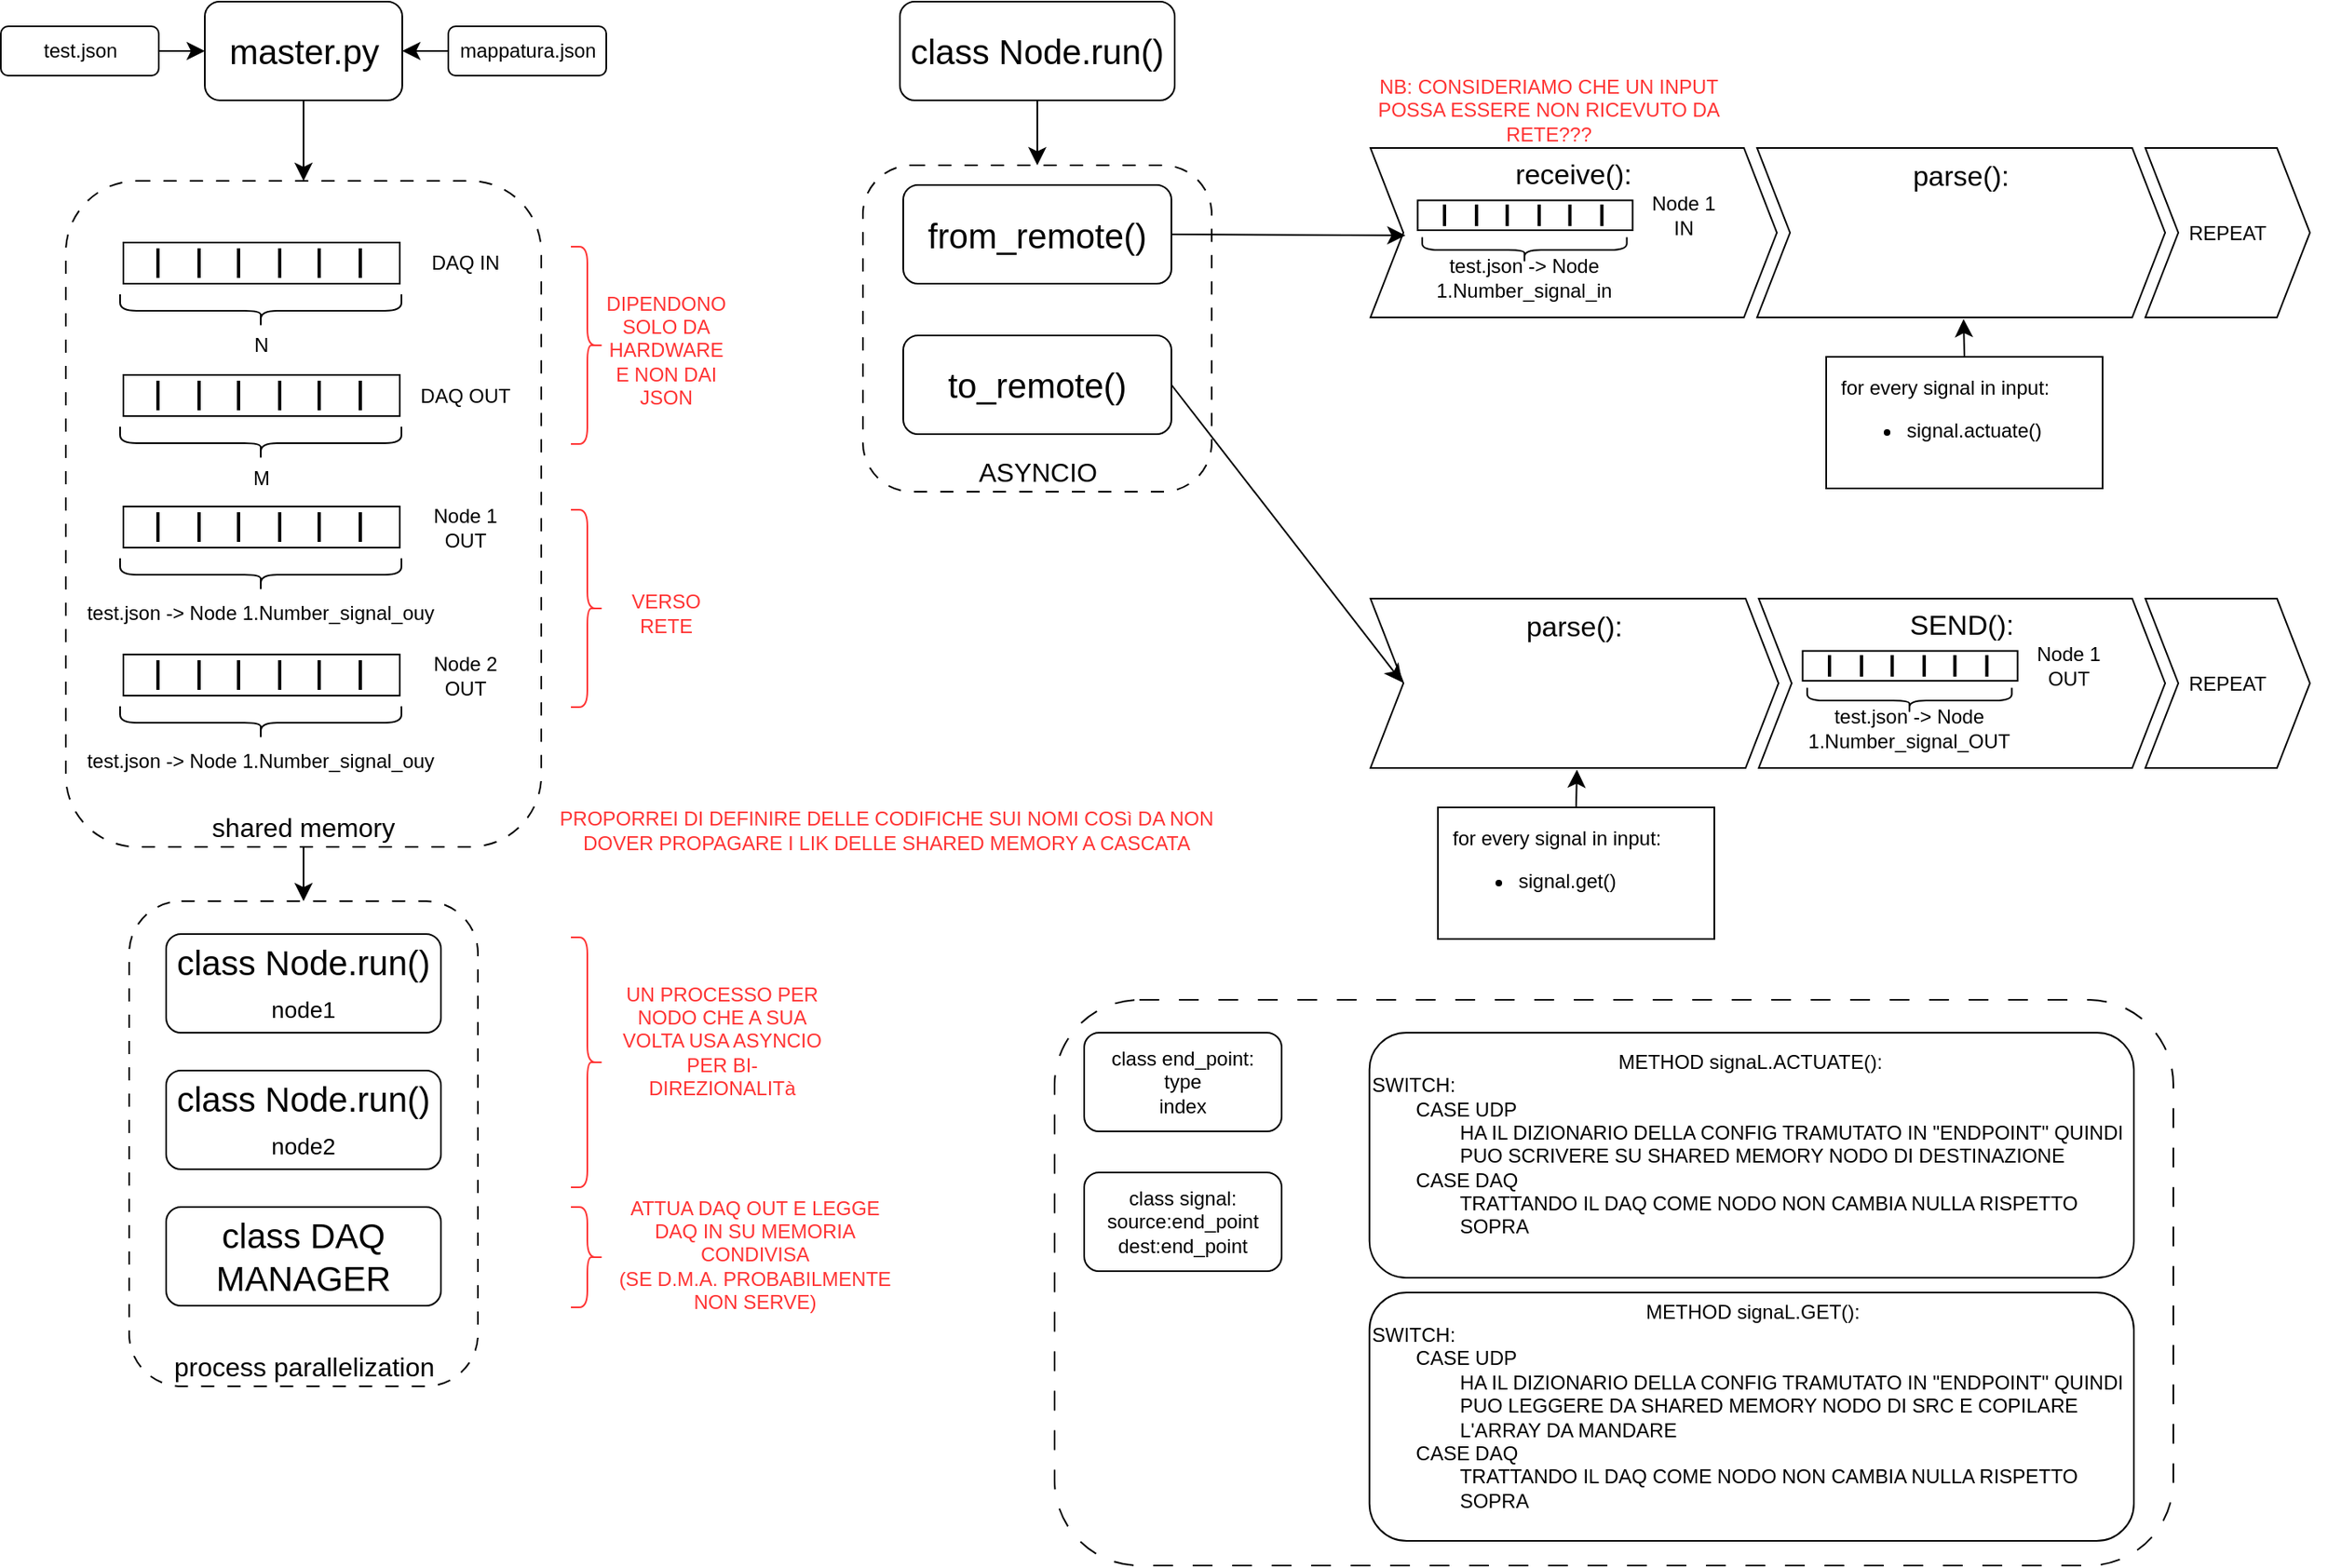 <mxfile version="26.1.3">
  <diagram name="Pagina-1" id="6YI75HsUUGusuXryI77t">
    <mxGraphModel dx="736" dy="818" grid="0" gridSize="10" guides="1" tooltips="1" connect="1" arrows="1" fold="1" page="0" pageScale="1" pageWidth="827" pageHeight="1169" math="0" shadow="0">
      <root>
        <mxCell id="0" />
        <mxCell id="1" parent="0" />
        <mxCell id="gDMrc5JoFi_0KkXbBFFb-128" value="" style="rounded=1;whiteSpace=wrap;html=1;dashed=1;dashPattern=12 12;" vertex="1" parent="1">
          <mxGeometry x="654" y="337" width="680" height="344" as="geometry" />
        </mxCell>
        <mxCell id="gDMrc5JoFi_0KkXbBFFb-55" style="edgeStyle=none;curved=1;rounded=0;orthogonalLoop=1;jettySize=auto;html=1;exitX=1;exitY=0.5;exitDx=0;exitDy=0;entryX=0;entryY=0.5;entryDx=0;entryDy=0;fontSize=12;startSize=8;endSize=8;" edge="1" parent="1" source="gDMrc5JoFi_0KkXbBFFb-1" target="gDMrc5JoFi_0KkXbBFFb-3">
          <mxGeometry relative="1" as="geometry" />
        </mxCell>
        <mxCell id="gDMrc5JoFi_0KkXbBFFb-1" value="test.json" style="rounded=1;whiteSpace=wrap;html=1;" vertex="1" parent="1">
          <mxGeometry x="13.5" y="-255" width="96" height="30" as="geometry" />
        </mxCell>
        <mxCell id="gDMrc5JoFi_0KkXbBFFb-56" style="edgeStyle=none;curved=1;rounded=0;orthogonalLoop=1;jettySize=auto;html=1;exitX=0;exitY=0.5;exitDx=0;exitDy=0;entryX=1;entryY=0.5;entryDx=0;entryDy=0;fontSize=12;startSize=8;endSize=8;" edge="1" parent="1" source="gDMrc5JoFi_0KkXbBFFb-2" target="gDMrc5JoFi_0KkXbBFFb-3">
          <mxGeometry relative="1" as="geometry" />
        </mxCell>
        <mxCell id="gDMrc5JoFi_0KkXbBFFb-2" value="mappatura.json" style="rounded=1;whiteSpace=wrap;html=1;" vertex="1" parent="1">
          <mxGeometry x="285.5" y="-255" width="96" height="30" as="geometry" />
        </mxCell>
        <mxCell id="gDMrc5JoFi_0KkXbBFFb-57" style="edgeStyle=none;curved=1;rounded=0;orthogonalLoop=1;jettySize=auto;html=1;exitX=0.5;exitY=1;exitDx=0;exitDy=0;entryX=0.5;entryY=0;entryDx=0;entryDy=0;fontSize=12;startSize=8;endSize=8;" edge="1" parent="1" source="gDMrc5JoFi_0KkXbBFFb-3" target="gDMrc5JoFi_0KkXbBFFb-10">
          <mxGeometry relative="1" as="geometry" />
        </mxCell>
        <mxCell id="gDMrc5JoFi_0KkXbBFFb-3" value="master.py" style="rounded=1;whiteSpace=wrap;html=1;fontSize=21;" vertex="1" parent="1">
          <mxGeometry x="137.5" y="-270" width="120" height="60" as="geometry" />
        </mxCell>
        <mxCell id="gDMrc5JoFi_0KkXbBFFb-6" value="process parallelization" style="rounded=1;whiteSpace=wrap;html=1;dashed=1;dashPattern=8 8;fontSize=16;verticalAlign=bottom;" vertex="1" parent="1">
          <mxGeometry x="91.5" y="277" width="212" height="295" as="geometry" />
        </mxCell>
        <mxCell id="gDMrc5JoFi_0KkXbBFFb-7" value="class Node.run()&lt;br&gt;&lt;font style=&quot;font-size: 14px;&quot;&gt;node1&lt;/font&gt;" style="rounded=1;whiteSpace=wrap;html=1;fontSize=21;" vertex="1" parent="1">
          <mxGeometry x="114" y="297" width="167" height="60" as="geometry" />
        </mxCell>
        <mxCell id="gDMrc5JoFi_0KkXbBFFb-8" value="class Node.run()&lt;br&gt;&lt;font style=&quot;font-size: 14px;&quot;&gt;node2&lt;/font&gt;" style="rounded=1;whiteSpace=wrap;html=1;fontSize=21;" vertex="1" parent="1">
          <mxGeometry x="114" y="380" width="167" height="60" as="geometry" />
        </mxCell>
        <mxCell id="gDMrc5JoFi_0KkXbBFFb-58" style="edgeStyle=none;curved=1;rounded=0;orthogonalLoop=1;jettySize=auto;html=1;exitX=0.5;exitY=1;exitDx=0;exitDy=0;entryX=0.5;entryY=0;entryDx=0;entryDy=0;fontSize=12;startSize=8;endSize=8;" edge="1" parent="1" source="gDMrc5JoFi_0KkXbBFFb-10" target="gDMrc5JoFi_0KkXbBFFb-6">
          <mxGeometry relative="1" as="geometry" />
        </mxCell>
        <mxCell id="gDMrc5JoFi_0KkXbBFFb-10" value="shared memory" style="rounded=1;whiteSpace=wrap;html=1;dashed=1;dashPattern=8 8;fontSize=16;verticalAlign=bottom;" vertex="1" parent="1">
          <mxGeometry x="53" y="-161" width="289" height="405" as="geometry" />
        </mxCell>
        <mxCell id="gDMrc5JoFi_0KkXbBFFb-11" value="" style="rounded=0;whiteSpace=wrap;html=1;" vertex="1" parent="1">
          <mxGeometry x="88" y="-123.5" width="168" height="25" as="geometry" />
        </mxCell>
        <mxCell id="gDMrc5JoFi_0KkXbBFFb-12" value="" style="line;strokeWidth=2;direction=south;html=1;" vertex="1" parent="1">
          <mxGeometry x="104" y="-120" width="10" height="18" as="geometry" />
        </mxCell>
        <mxCell id="gDMrc5JoFi_0KkXbBFFb-13" value="" style="line;strokeWidth=2;direction=south;html=1;" vertex="1" parent="1">
          <mxGeometry x="129" y="-120" width="10" height="18" as="geometry" />
        </mxCell>
        <mxCell id="gDMrc5JoFi_0KkXbBFFb-14" value="" style="line;strokeWidth=2;direction=south;html=1;" vertex="1" parent="1">
          <mxGeometry x="153" y="-120" width="10" height="18" as="geometry" />
        </mxCell>
        <mxCell id="gDMrc5JoFi_0KkXbBFFb-15" value="" style="line;strokeWidth=2;direction=south;html=1;" vertex="1" parent="1">
          <mxGeometry x="178" y="-120" width="10" height="18" as="geometry" />
        </mxCell>
        <mxCell id="gDMrc5JoFi_0KkXbBFFb-16" value="" style="line;strokeWidth=2;direction=south;html=1;" vertex="1" parent="1">
          <mxGeometry x="202" y="-120" width="10" height="18" as="geometry" />
        </mxCell>
        <mxCell id="gDMrc5JoFi_0KkXbBFFb-17" value="" style="line;strokeWidth=2;direction=south;html=1;" vertex="1" parent="1">
          <mxGeometry x="227" y="-120" width="10" height="18" as="geometry" />
        </mxCell>
        <mxCell id="gDMrc5JoFi_0KkXbBFFb-18" value="" style="shape=curlyBracket;whiteSpace=wrap;html=1;rounded=1;flipH=1;labelPosition=right;verticalLabelPosition=middle;align=left;verticalAlign=middle;rotation=90;" vertex="1" parent="1">
          <mxGeometry x="161.5" y="-167.5" width="20" height="171" as="geometry" />
        </mxCell>
        <mxCell id="gDMrc5JoFi_0KkXbBFFb-19" value="DAQ IN" style="text;html=1;align=center;verticalAlign=middle;whiteSpace=wrap;rounded=0;" vertex="1" parent="1">
          <mxGeometry x="266" y="-126" width="60" height="30" as="geometry" />
        </mxCell>
        <mxCell id="gDMrc5JoFi_0KkXbBFFb-20" value="N" style="text;html=1;align=center;verticalAlign=middle;whiteSpace=wrap;rounded=0;" vertex="1" parent="1">
          <mxGeometry x="141.5" y="-76" width="60" height="30" as="geometry" />
        </mxCell>
        <mxCell id="gDMrc5JoFi_0KkXbBFFb-21" value="" style="rounded=0;whiteSpace=wrap;html=1;" vertex="1" parent="1">
          <mxGeometry x="88" y="-43" width="168" height="25" as="geometry" />
        </mxCell>
        <mxCell id="gDMrc5JoFi_0KkXbBFFb-22" value="" style="line;strokeWidth=2;direction=south;html=1;" vertex="1" parent="1">
          <mxGeometry x="104" y="-39.5" width="10" height="18" as="geometry" />
        </mxCell>
        <mxCell id="gDMrc5JoFi_0KkXbBFFb-23" value="" style="line;strokeWidth=2;direction=south;html=1;" vertex="1" parent="1">
          <mxGeometry x="129" y="-39.5" width="10" height="18" as="geometry" />
        </mxCell>
        <mxCell id="gDMrc5JoFi_0KkXbBFFb-24" value="" style="line;strokeWidth=2;direction=south;html=1;" vertex="1" parent="1">
          <mxGeometry x="153" y="-39.5" width="10" height="18" as="geometry" />
        </mxCell>
        <mxCell id="gDMrc5JoFi_0KkXbBFFb-25" value="" style="line;strokeWidth=2;direction=south;html=1;" vertex="1" parent="1">
          <mxGeometry x="178" y="-39.5" width="10" height="18" as="geometry" />
        </mxCell>
        <mxCell id="gDMrc5JoFi_0KkXbBFFb-26" value="" style="line;strokeWidth=2;direction=south;html=1;" vertex="1" parent="1">
          <mxGeometry x="202" y="-39.5" width="10" height="18" as="geometry" />
        </mxCell>
        <mxCell id="gDMrc5JoFi_0KkXbBFFb-27" value="" style="line;strokeWidth=2;direction=south;html=1;" vertex="1" parent="1">
          <mxGeometry x="227" y="-39.5" width="10" height="18" as="geometry" />
        </mxCell>
        <mxCell id="gDMrc5JoFi_0KkXbBFFb-28" value="" style="shape=curlyBracket;whiteSpace=wrap;html=1;rounded=1;flipH=1;labelPosition=right;verticalLabelPosition=middle;align=left;verticalAlign=middle;rotation=90;" vertex="1" parent="1">
          <mxGeometry x="161.5" y="-87" width="20" height="171" as="geometry" />
        </mxCell>
        <mxCell id="gDMrc5JoFi_0KkXbBFFb-29" value="DAQ OUT" style="text;html=1;align=center;verticalAlign=middle;whiteSpace=wrap;rounded=0;" vertex="1" parent="1">
          <mxGeometry x="266" y="-45.5" width="60" height="30" as="geometry" />
        </mxCell>
        <mxCell id="gDMrc5JoFi_0KkXbBFFb-30" value="M" style="text;html=1;align=center;verticalAlign=middle;whiteSpace=wrap;rounded=0;" vertex="1" parent="1">
          <mxGeometry x="141.5" y="4.5" width="60" height="30" as="geometry" />
        </mxCell>
        <mxCell id="gDMrc5JoFi_0KkXbBFFb-31" value="" style="rounded=0;whiteSpace=wrap;html=1;" vertex="1" parent="1">
          <mxGeometry x="88" y="37" width="168" height="25" as="geometry" />
        </mxCell>
        <mxCell id="gDMrc5JoFi_0KkXbBFFb-32" value="" style="line;strokeWidth=2;direction=south;html=1;" vertex="1" parent="1">
          <mxGeometry x="104" y="40.5" width="10" height="18" as="geometry" />
        </mxCell>
        <mxCell id="gDMrc5JoFi_0KkXbBFFb-33" value="" style="line;strokeWidth=2;direction=south;html=1;" vertex="1" parent="1">
          <mxGeometry x="129" y="40.5" width="10" height="18" as="geometry" />
        </mxCell>
        <mxCell id="gDMrc5JoFi_0KkXbBFFb-34" value="" style="line;strokeWidth=2;direction=south;html=1;" vertex="1" parent="1">
          <mxGeometry x="153" y="40.5" width="10" height="18" as="geometry" />
        </mxCell>
        <mxCell id="gDMrc5JoFi_0KkXbBFFb-35" value="" style="line;strokeWidth=2;direction=south;html=1;" vertex="1" parent="1">
          <mxGeometry x="178" y="40.5" width="10" height="18" as="geometry" />
        </mxCell>
        <mxCell id="gDMrc5JoFi_0KkXbBFFb-36" value="" style="line;strokeWidth=2;direction=south;html=1;" vertex="1" parent="1">
          <mxGeometry x="202" y="40.5" width="10" height="18" as="geometry" />
        </mxCell>
        <mxCell id="gDMrc5JoFi_0KkXbBFFb-37" value="" style="line;strokeWidth=2;direction=south;html=1;" vertex="1" parent="1">
          <mxGeometry x="227" y="40.5" width="10" height="18" as="geometry" />
        </mxCell>
        <mxCell id="gDMrc5JoFi_0KkXbBFFb-38" value="" style="shape=curlyBracket;whiteSpace=wrap;html=1;rounded=1;flipH=1;labelPosition=right;verticalLabelPosition=middle;align=left;verticalAlign=middle;rotation=90;" vertex="1" parent="1">
          <mxGeometry x="161.5" y="-7" width="20" height="171" as="geometry" />
        </mxCell>
        <mxCell id="gDMrc5JoFi_0KkXbBFFb-39" value="Node 1 OUT" style="text;html=1;align=center;verticalAlign=middle;whiteSpace=wrap;rounded=0;" vertex="1" parent="1">
          <mxGeometry x="266" y="34.5" width="60" height="30" as="geometry" />
        </mxCell>
        <mxCell id="gDMrc5JoFi_0KkXbBFFb-40" value="test.json -&amp;gt; Node 1.Number_signal_ouy" style="text;html=1;align=center;verticalAlign=middle;whiteSpace=wrap;rounded=0;" vertex="1" parent="1">
          <mxGeometry x="56.25" y="87" width="230.5" height="30" as="geometry" />
        </mxCell>
        <mxCell id="gDMrc5JoFi_0KkXbBFFb-41" value="" style="rounded=0;whiteSpace=wrap;html=1;" vertex="1" parent="1">
          <mxGeometry x="88" y="127" width="168" height="25" as="geometry" />
        </mxCell>
        <mxCell id="gDMrc5JoFi_0KkXbBFFb-42" value="" style="line;strokeWidth=2;direction=south;html=1;" vertex="1" parent="1">
          <mxGeometry x="104" y="130.5" width="10" height="18" as="geometry" />
        </mxCell>
        <mxCell id="gDMrc5JoFi_0KkXbBFFb-43" value="" style="line;strokeWidth=2;direction=south;html=1;" vertex="1" parent="1">
          <mxGeometry x="129" y="130.5" width="10" height="18" as="geometry" />
        </mxCell>
        <mxCell id="gDMrc5JoFi_0KkXbBFFb-44" value="" style="line;strokeWidth=2;direction=south;html=1;" vertex="1" parent="1">
          <mxGeometry x="153" y="130.5" width="10" height="18" as="geometry" />
        </mxCell>
        <mxCell id="gDMrc5JoFi_0KkXbBFFb-45" value="" style="line;strokeWidth=2;direction=south;html=1;" vertex="1" parent="1">
          <mxGeometry x="178" y="130.5" width="10" height="18" as="geometry" />
        </mxCell>
        <mxCell id="gDMrc5JoFi_0KkXbBFFb-46" value="" style="line;strokeWidth=2;direction=south;html=1;" vertex="1" parent="1">
          <mxGeometry x="202" y="130.5" width="10" height="18" as="geometry" />
        </mxCell>
        <mxCell id="gDMrc5JoFi_0KkXbBFFb-47" value="" style="line;strokeWidth=2;direction=south;html=1;" vertex="1" parent="1">
          <mxGeometry x="227" y="130.5" width="10" height="18" as="geometry" />
        </mxCell>
        <mxCell id="gDMrc5JoFi_0KkXbBFFb-48" value="" style="shape=curlyBracket;whiteSpace=wrap;html=1;rounded=1;flipH=1;labelPosition=right;verticalLabelPosition=middle;align=left;verticalAlign=middle;rotation=90;" vertex="1" parent="1">
          <mxGeometry x="161.5" y="83" width="20" height="171" as="geometry" />
        </mxCell>
        <mxCell id="gDMrc5JoFi_0KkXbBFFb-49" value="Node 2 OUT" style="text;html=1;align=center;verticalAlign=middle;whiteSpace=wrap;rounded=0;" vertex="1" parent="1">
          <mxGeometry x="266" y="124.5" width="60" height="30" as="geometry" />
        </mxCell>
        <mxCell id="gDMrc5JoFi_0KkXbBFFb-50" value="test.json -&amp;gt; Node 1.Number_signal_ouy" style="text;html=1;align=center;verticalAlign=middle;whiteSpace=wrap;rounded=0;" vertex="1" parent="1">
          <mxGeometry x="56.25" y="177" width="230.5" height="30" as="geometry" />
        </mxCell>
        <mxCell id="gDMrc5JoFi_0KkXbBFFb-51" value="" style="shape=curlyBracket;whiteSpace=wrap;html=1;rounded=1;flipH=1;labelPosition=right;verticalLabelPosition=middle;align=left;verticalAlign=middle;fontColor=#FF3333;labelBorderColor=#FF3333;strokeColor=#FF3333;" vertex="1" parent="1">
          <mxGeometry x="360" y="-121" width="20" height="120" as="geometry" />
        </mxCell>
        <mxCell id="gDMrc5JoFi_0KkXbBFFb-52" value="DIPENDONO SOLO DA HARDWARE E NON DAI JSON" style="text;html=1;align=center;verticalAlign=middle;whiteSpace=wrap;rounded=0;fontColor=#FF3333;" vertex="1" parent="1">
          <mxGeometry x="388" y="-73" width="60" height="30" as="geometry" />
        </mxCell>
        <mxCell id="gDMrc5JoFi_0KkXbBFFb-53" value="" style="shape=curlyBracket;whiteSpace=wrap;html=1;rounded=1;flipH=1;labelPosition=right;verticalLabelPosition=middle;align=left;verticalAlign=middle;fontColor=#FF3333;labelBorderColor=#FF3333;strokeColor=#FF3333;" vertex="1" parent="1">
          <mxGeometry x="360" y="39" width="20" height="120" as="geometry" />
        </mxCell>
        <mxCell id="gDMrc5JoFi_0KkXbBFFb-54" value="VERSO RETE" style="text;html=1;align=center;verticalAlign=middle;whiteSpace=wrap;rounded=0;fontColor=#FF3333;" vertex="1" parent="1">
          <mxGeometry x="388" y="87" width="60" height="30" as="geometry" />
        </mxCell>
        <mxCell id="gDMrc5JoFi_0KkXbBFFb-59" value="class DAQ MANAGER" style="rounded=1;whiteSpace=wrap;html=1;fontSize=21;" vertex="1" parent="1">
          <mxGeometry x="114" y="463" width="167" height="60" as="geometry" />
        </mxCell>
        <mxCell id="gDMrc5JoFi_0KkXbBFFb-60" value="" style="shape=curlyBracket;whiteSpace=wrap;html=1;rounded=1;flipH=1;labelPosition=right;verticalLabelPosition=middle;align=left;verticalAlign=middle;fontColor=#FF3333;labelBorderColor=#FF3333;strokeColor=#FF3333;" vertex="1" parent="1">
          <mxGeometry x="360" y="299" width="20" height="152" as="geometry" />
        </mxCell>
        <mxCell id="gDMrc5JoFi_0KkXbBFFb-61" value="UN PROCESSO PER NODO CHE A SUA VOLTA USA ASYNCIO PER BI-DIREZIONALITà" style="text;html=1;align=center;verticalAlign=middle;whiteSpace=wrap;rounded=0;fontColor=#FF3333;" vertex="1" parent="1">
          <mxGeometry x="388" y="347" width="128" height="30" as="geometry" />
        </mxCell>
        <mxCell id="gDMrc5JoFi_0KkXbBFFb-62" value="" style="shape=curlyBracket;whiteSpace=wrap;html=1;rounded=1;flipH=1;labelPosition=right;verticalLabelPosition=middle;align=left;verticalAlign=middle;fontColor=#FF3333;labelBorderColor=#FF3333;strokeColor=#FF3333;" vertex="1" parent="1">
          <mxGeometry x="360" y="463" width="20" height="61" as="geometry" />
        </mxCell>
        <mxCell id="gDMrc5JoFi_0KkXbBFFb-63" value="ATTUA DAQ OUT E LEGGE DAQ IN SU MEMORIA CONDIVISA&lt;br&gt;(SE D.M.A. PROBABILMENTE NON SERVE)" style="text;html=1;align=center;verticalAlign=middle;whiteSpace=wrap;rounded=0;fontColor=#FF3333;" vertex="1" parent="1">
          <mxGeometry x="388" y="477" width="168" height="30" as="geometry" />
        </mxCell>
        <mxCell id="gDMrc5JoFi_0KkXbBFFb-66" style="edgeStyle=none;curved=1;rounded=0;orthogonalLoop=1;jettySize=auto;html=1;exitX=0.5;exitY=1;exitDx=0;exitDy=0;fontSize=12;startSize=8;endSize=8;" edge="1" parent="1" source="gDMrc5JoFi_0KkXbBFFb-64" target="gDMrc5JoFi_0KkXbBFFb-65">
          <mxGeometry relative="1" as="geometry" />
        </mxCell>
        <mxCell id="gDMrc5JoFi_0KkXbBFFb-64" value="class Node.run()" style="rounded=1;whiteSpace=wrap;html=1;fontSize=21;" vertex="1" parent="1">
          <mxGeometry x="560" y="-270" width="167" height="60" as="geometry" />
        </mxCell>
        <mxCell id="gDMrc5JoFi_0KkXbBFFb-65" value="ASYNCIO" style="rounded=1;whiteSpace=wrap;html=1;dashed=1;dashPattern=8 8;fontSize=16;verticalAlign=bottom;" vertex="1" parent="1">
          <mxGeometry x="537.5" y="-170.5" width="212" height="198.5" as="geometry" />
        </mxCell>
        <mxCell id="gDMrc5JoFi_0KkXbBFFb-67" value="from_remote()" style="rounded=1;whiteSpace=wrap;html=1;fontSize=21;" vertex="1" parent="1">
          <mxGeometry x="562" y="-158.5" width="163" height="60" as="geometry" />
        </mxCell>
        <mxCell id="gDMrc5JoFi_0KkXbBFFb-68" value="to_remote()" style="rounded=1;whiteSpace=wrap;html=1;fontSize=21;" vertex="1" parent="1">
          <mxGeometry x="562" y="-67" width="163" height="60" as="geometry" />
        </mxCell>
        <mxCell id="gDMrc5JoFi_0KkXbBFFb-70" value="" style="swimlane;childLayout=stackLayout;horizontal=1;fillColor=none;horizontalStack=1;resizeParent=1;resizeParentMax=0;resizeLast=0;collapsible=0;strokeColor=none;stackBorder=10;stackSpacing=-12;resizable=1;align=center;points=[];whiteSpace=wrap;html=1;startSize=0;verticalAlign=top;" vertex="1" parent="1">
          <mxGeometry x="836" y="-191" width="591" height="123" as="geometry" />
        </mxCell>
        <mxCell id="gDMrc5JoFi_0KkXbBFFb-71" value="&lt;font style=&quot;font-size: 17px;&quot;&gt;receive():&lt;/font&gt;&lt;div&gt;&lt;font style=&quot;font-size: 17px;&quot;&gt;&lt;br&gt;&lt;/font&gt;&lt;/div&gt;&lt;div&gt;&lt;font style=&quot;font-size: 17px;&quot;&gt;&lt;br&gt;&lt;/font&gt;&lt;/div&gt;&lt;div&gt;&lt;br&gt;&lt;/div&gt;" style="shape=step;perimeter=stepPerimeter;fixedSize=1;points=[];whiteSpace=wrap;html=1;verticalAlign=top;" vertex="1" parent="gDMrc5JoFi_0KkXbBFFb-70">
          <mxGeometry x="10" y="10" width="247" height="103" as="geometry" />
        </mxCell>
        <mxCell id="gDMrc5JoFi_0KkXbBFFb-72" value="&lt;font style=&quot;font-size: 17px;&quot;&gt;parse():&lt;/font&gt;&lt;div&gt;&lt;font style=&quot;font-size: 17px;&quot;&gt;&lt;br&gt;&lt;/font&gt;&lt;/div&gt;&lt;div&gt;&lt;font style=&quot;font-size: 17px;&quot;&gt;&lt;br&gt;&lt;/font&gt;&lt;/div&gt;&lt;div&gt;&lt;br&gt;&lt;/div&gt;&lt;div&gt;&lt;br&gt;&lt;/div&gt;" style="shape=step;perimeter=stepPerimeter;fixedSize=1;points=[];whiteSpace=wrap;html=1;" vertex="1" parent="gDMrc5JoFi_0KkXbBFFb-70">
          <mxGeometry x="245" y="10" width="248" height="103" as="geometry" />
        </mxCell>
        <mxCell id="gDMrc5JoFi_0KkXbBFFb-73" value="REPEAT" style="shape=step;perimeter=stepPerimeter;fixedSize=1;points=[];whiteSpace=wrap;html=1;" vertex="1" parent="gDMrc5JoFi_0KkXbBFFb-70">
          <mxGeometry x="481" y="10" width="100" height="103" as="geometry" />
        </mxCell>
        <mxCell id="gDMrc5JoFi_0KkXbBFFb-87" value="" style="group" vertex="1" connectable="0" parent="1">
          <mxGeometry x="850" y="-151" width="209.75" height="60" as="geometry" />
        </mxCell>
        <mxCell id="gDMrc5JoFi_0KkXbBFFb-77" value="" style="rounded=0;whiteSpace=wrap;html=1;" vertex="1" parent="gDMrc5JoFi_0KkXbBFFb-87">
          <mxGeometry x="24.688" y="1.818" width="130.632" height="18.182" as="geometry" />
        </mxCell>
        <mxCell id="gDMrc5JoFi_0KkXbBFFb-78" value="" style="line;strokeWidth=2;direction=south;html=1;" vertex="1" parent="gDMrc5JoFi_0KkXbBFFb-87">
          <mxGeometry x="37.129" y="4.364" width="7.776" height="13.091" as="geometry" />
        </mxCell>
        <mxCell id="gDMrc5JoFi_0KkXbBFFb-79" value="" style="line;strokeWidth=2;direction=south;html=1;" vertex="1" parent="gDMrc5JoFi_0KkXbBFFb-87">
          <mxGeometry x="56.568" y="4.364" width="7.776" height="13.091" as="geometry" />
        </mxCell>
        <mxCell id="gDMrc5JoFi_0KkXbBFFb-80" value="" style="line;strokeWidth=2;direction=south;html=1;" vertex="1" parent="gDMrc5JoFi_0KkXbBFFb-87">
          <mxGeometry x="75.23" y="4.364" width="7.776" height="13.091" as="geometry" />
        </mxCell>
        <mxCell id="gDMrc5JoFi_0KkXbBFFb-81" value="" style="line;strokeWidth=2;direction=south;html=1;" vertex="1" parent="gDMrc5JoFi_0KkXbBFFb-87">
          <mxGeometry x="94.669" y="4.364" width="7.776" height="13.091" as="geometry" />
        </mxCell>
        <mxCell id="gDMrc5JoFi_0KkXbBFFb-82" value="" style="line;strokeWidth=2;direction=south;html=1;" vertex="1" parent="gDMrc5JoFi_0KkXbBFFb-87">
          <mxGeometry x="113.331" y="4.364" width="7.776" height="13.091" as="geometry" />
        </mxCell>
        <mxCell id="gDMrc5JoFi_0KkXbBFFb-83" value="" style="line;strokeWidth=2;direction=south;html=1;" vertex="1" parent="gDMrc5JoFi_0KkXbBFFb-87">
          <mxGeometry x="132.77" y="4.364" width="7.776" height="13.091" as="geometry" />
        </mxCell>
        <mxCell id="gDMrc5JoFi_0KkXbBFFb-84" value="" style="shape=curlyBracket;whiteSpace=wrap;html=1;rounded=1;flipH=1;labelPosition=right;verticalLabelPosition=middle;align=left;verticalAlign=middle;rotation=90;" vertex="1" parent="gDMrc5JoFi_0KkXbBFFb-87">
          <mxGeometry x="81.839" y="-30.182" width="15.551" height="124.364" as="geometry" />
        </mxCell>
        <mxCell id="gDMrc5JoFi_0KkXbBFFb-85" value="Node 1 IN" style="text;html=1;align=center;verticalAlign=middle;whiteSpace=wrap;rounded=0;" vertex="1" parent="gDMrc5JoFi_0KkXbBFFb-87">
          <mxGeometry x="163.096" width="46.654" height="21.818" as="geometry" />
        </mxCell>
        <mxCell id="gDMrc5JoFi_0KkXbBFFb-86" value="test.json -&amp;gt; Node 1.Number_signal_in" style="text;html=1;align=center;verticalAlign=middle;whiteSpace=wrap;rounded=0;" vertex="1" parent="gDMrc5JoFi_0KkXbBFFb-87">
          <mxGeometry y="38.182" width="179.23" height="21.818" as="geometry" />
        </mxCell>
        <mxCell id="gDMrc5JoFi_0KkXbBFFb-96" value="" style="points=[[0.25,0,0],[0.5,0,0],[0.75,0,0],[1,0.25,0],[1,0.5,0],[1,0.75,0],[0.75,1,0],[0.5,1,0],[0.25,1,0],[0,0.75,0],[0,0.5,0],[0,0.25,0]];shape=mxgraph.bpmn.task2;whiteSpace=wrap;rectStyle=rounded;size=10;html=1;container=1;expand=0;collapsible=0;taskMarker=abstract;isLoopStandard=1;align=left;" vertex="1" parent="1">
          <mxGeometry x="1123" y="-54" width="168" height="80" as="geometry" />
        </mxCell>
        <mxCell id="gDMrc5JoFi_0KkXbBFFb-97" value="&lt;span style=&quot;color: rgb(0, 0, 0); font-family: Helvetica; font-size: 12px; font-style: normal; font-variant-ligatures: normal; font-variant-caps: normal; font-weight: 400; letter-spacing: normal; orphans: 2; text-align: left; text-indent: 0px; text-transform: none; widows: 2; word-spacing: 0px; -webkit-text-stroke-width: 0px; white-space: normal; background-color: rgb(255, 255, 255); text-decoration-thickness: initial; text-decoration-style: initial; text-decoration-color: initial; display: inline !important; float: none;&quot;&gt;for every signal in input:&lt;/span&gt;&lt;div style=&quot;forced-color-adjust: none; color: rgb(0, 0, 0); font-family: Helvetica; font-size: 12px; font-style: normal; font-variant-ligatures: normal; font-variant-caps: normal; font-weight: 400; letter-spacing: normal; orphans: 2; text-align: left; text-indent: 0px; text-transform: none; widows: 2; word-spacing: 0px; -webkit-text-stroke-width: 0px; white-space: normal; background-color: rgb(255, 255, 255); text-decoration-thickness: initial; text-decoration-style: initial; text-decoration-color: initial;&quot;&gt;&lt;ul style=&quot;forced-color-adjust: none;&quot;&gt;&lt;li style=&quot;forced-color-adjust: none;&quot;&gt;signal.actuate()&lt;/li&gt;&lt;/ul&gt;&lt;/div&gt;" style="text;whiteSpace=wrap;html=1;" vertex="1" parent="gDMrc5JoFi_0KkXbBFFb-96">
          <mxGeometry x="6.501" y="4.996" width="155" height="75" as="geometry" />
        </mxCell>
        <mxCell id="gDMrc5JoFi_0KkXbBFFb-99" value="PROPORREI DI DEFINIRE DELLE CODIFICHE SUI NOMI COSì DA NON DOVER PROPAGARE I LIK DELLE SHARED MEMORY A CASCATA" style="text;html=1;align=center;verticalAlign=middle;whiteSpace=wrap;rounded=0;fontColor=#FF3333;" vertex="1" parent="1">
          <mxGeometry x="342" y="219" width="419.5" height="30" as="geometry" />
        </mxCell>
        <mxCell id="gDMrc5JoFi_0KkXbBFFb-101" style="edgeStyle=none;curved=1;rounded=0;orthogonalLoop=1;jettySize=auto;html=1;exitX=0.5;exitY=0;exitDx=0;exitDy=0;exitPerimeter=0;entryX=0.506;entryY=1.01;entryDx=0;entryDy=0;entryPerimeter=0;fontSize=12;startSize=8;endSize=8;" edge="1" parent="1" source="gDMrc5JoFi_0KkXbBFFb-96" target="gDMrc5JoFi_0KkXbBFFb-72">
          <mxGeometry relative="1" as="geometry" />
        </mxCell>
        <mxCell id="gDMrc5JoFi_0KkXbBFFb-102" style="edgeStyle=none;curved=1;rounded=0;orthogonalLoop=1;jettySize=auto;html=1;exitX=1;exitY=0.5;exitDx=0;exitDy=0;entryX=0.086;entryY=0.516;entryDx=0;entryDy=0;entryPerimeter=0;fontSize=12;startSize=8;endSize=8;" edge="1" parent="1" source="gDMrc5JoFi_0KkXbBFFb-67" target="gDMrc5JoFi_0KkXbBFFb-71">
          <mxGeometry relative="1" as="geometry" />
        </mxCell>
        <mxCell id="gDMrc5JoFi_0KkXbBFFb-103" value="" style="swimlane;childLayout=stackLayout;horizontal=1;fillColor=none;horizontalStack=1;resizeParent=1;resizeParentMax=0;resizeLast=0;collapsible=0;strokeColor=none;stackBorder=10;stackSpacing=-12;resizable=1;align=center;points=[];whiteSpace=wrap;html=1;startSize=0;verticalAlign=top;" vertex="1" parent="1">
          <mxGeometry x="836" y="83" width="591" height="123" as="geometry" />
        </mxCell>
        <mxCell id="gDMrc5JoFi_0KkXbBFFb-105" value="&lt;font style=&quot;font-size: 17px;&quot;&gt;parse():&lt;/font&gt;&lt;div&gt;&lt;font style=&quot;font-size: 17px;&quot;&gt;&lt;br&gt;&lt;/font&gt;&lt;/div&gt;&lt;div&gt;&lt;font style=&quot;font-size: 17px;&quot;&gt;&lt;br&gt;&lt;/font&gt;&lt;/div&gt;&lt;div&gt;&lt;br&gt;&lt;/div&gt;&lt;div&gt;&lt;br&gt;&lt;/div&gt;" style="shape=step;perimeter=stepPerimeter;fixedSize=1;points=[];whiteSpace=wrap;html=1;" vertex="1" parent="gDMrc5JoFi_0KkXbBFFb-103">
          <mxGeometry x="10" y="10" width="248" height="103" as="geometry" />
        </mxCell>
        <mxCell id="gDMrc5JoFi_0KkXbBFFb-104" value="&lt;font style=&quot;font-size: 17px;&quot;&gt;SEND():&lt;/font&gt;&lt;div&gt;&lt;font style=&quot;font-size: 17px;&quot;&gt;&lt;br&gt;&lt;/font&gt;&lt;/div&gt;&lt;div&gt;&lt;font style=&quot;font-size: 17px;&quot;&gt;&lt;br&gt;&lt;/font&gt;&lt;/div&gt;&lt;div&gt;&lt;br&gt;&lt;/div&gt;" style="shape=step;perimeter=stepPerimeter;fixedSize=1;points=[];whiteSpace=wrap;html=1;verticalAlign=top;" vertex="1" parent="gDMrc5JoFi_0KkXbBFFb-103">
          <mxGeometry x="246" y="10" width="247" height="103" as="geometry" />
        </mxCell>
        <mxCell id="gDMrc5JoFi_0KkXbBFFb-106" value="REPEAT" style="shape=step;perimeter=stepPerimeter;fixedSize=1;points=[];whiteSpace=wrap;html=1;" vertex="1" parent="gDMrc5JoFi_0KkXbBFFb-103">
          <mxGeometry x="481" y="10" width="100" height="103" as="geometry" />
        </mxCell>
        <mxCell id="gDMrc5JoFi_0KkXbBFFb-107" value="" style="group" vertex="1" connectable="0" parent="1">
          <mxGeometry x="1084" y="123" width="209.75" height="60" as="geometry" />
        </mxCell>
        <mxCell id="gDMrc5JoFi_0KkXbBFFb-108" value="" style="rounded=0;whiteSpace=wrap;html=1;" vertex="1" parent="gDMrc5JoFi_0KkXbBFFb-107">
          <mxGeometry x="24.688" y="1.818" width="130.632" height="18.182" as="geometry" />
        </mxCell>
        <mxCell id="gDMrc5JoFi_0KkXbBFFb-109" value="" style="line;strokeWidth=2;direction=south;html=1;" vertex="1" parent="gDMrc5JoFi_0KkXbBFFb-107">
          <mxGeometry x="37.129" y="4.364" width="7.776" height="13.091" as="geometry" />
        </mxCell>
        <mxCell id="gDMrc5JoFi_0KkXbBFFb-110" value="" style="line;strokeWidth=2;direction=south;html=1;" vertex="1" parent="gDMrc5JoFi_0KkXbBFFb-107">
          <mxGeometry x="56.568" y="4.364" width="7.776" height="13.091" as="geometry" />
        </mxCell>
        <mxCell id="gDMrc5JoFi_0KkXbBFFb-111" value="" style="line;strokeWidth=2;direction=south;html=1;" vertex="1" parent="gDMrc5JoFi_0KkXbBFFb-107">
          <mxGeometry x="75.23" y="4.364" width="7.776" height="13.091" as="geometry" />
        </mxCell>
        <mxCell id="gDMrc5JoFi_0KkXbBFFb-112" value="" style="line;strokeWidth=2;direction=south;html=1;" vertex="1" parent="gDMrc5JoFi_0KkXbBFFb-107">
          <mxGeometry x="94.669" y="4.364" width="7.776" height="13.091" as="geometry" />
        </mxCell>
        <mxCell id="gDMrc5JoFi_0KkXbBFFb-113" value="" style="line;strokeWidth=2;direction=south;html=1;" vertex="1" parent="gDMrc5JoFi_0KkXbBFFb-107">
          <mxGeometry x="113.331" y="4.364" width="7.776" height="13.091" as="geometry" />
        </mxCell>
        <mxCell id="gDMrc5JoFi_0KkXbBFFb-114" value="" style="line;strokeWidth=2;direction=south;html=1;" vertex="1" parent="gDMrc5JoFi_0KkXbBFFb-107">
          <mxGeometry x="132.77" y="4.364" width="7.776" height="13.091" as="geometry" />
        </mxCell>
        <mxCell id="gDMrc5JoFi_0KkXbBFFb-115" value="" style="shape=curlyBracket;whiteSpace=wrap;html=1;rounded=1;flipH=1;labelPosition=right;verticalLabelPosition=middle;align=left;verticalAlign=middle;rotation=90;" vertex="1" parent="gDMrc5JoFi_0KkXbBFFb-107">
          <mxGeometry x="81.839" y="-30.182" width="15.551" height="124.364" as="geometry" />
        </mxCell>
        <mxCell id="gDMrc5JoFi_0KkXbBFFb-116" value="Node 1 OUT" style="text;html=1;align=center;verticalAlign=middle;whiteSpace=wrap;rounded=0;" vertex="1" parent="gDMrc5JoFi_0KkXbBFFb-107">
          <mxGeometry x="163.096" width="46.654" height="21.818" as="geometry" />
        </mxCell>
        <mxCell id="gDMrc5JoFi_0KkXbBFFb-117" value="test.json -&amp;gt; Node 1.Number_signal_OUT" style="text;html=1;align=center;verticalAlign=middle;whiteSpace=wrap;rounded=0;" vertex="1" parent="gDMrc5JoFi_0KkXbBFFb-107">
          <mxGeometry y="38.182" width="179.23" height="21.818" as="geometry" />
        </mxCell>
        <mxCell id="gDMrc5JoFi_0KkXbBFFb-118" value="" style="points=[[0.25,0,0],[0.5,0,0],[0.75,0,0],[1,0.25,0],[1,0.5,0],[1,0.75,0],[0.75,1,0],[0.5,1,0],[0.25,1,0],[0,0.75,0],[0,0.5,0],[0,0.25,0]];shape=mxgraph.bpmn.task2;whiteSpace=wrap;rectStyle=rounded;size=10;html=1;container=1;expand=0;collapsible=0;taskMarker=abstract;isLoopStandard=1;align=left;" vertex="1" parent="1">
          <mxGeometry x="887" y="220" width="168" height="80" as="geometry" />
        </mxCell>
        <mxCell id="gDMrc5JoFi_0KkXbBFFb-119" value="&lt;span style=&quot;color: rgb(0, 0, 0); font-family: Helvetica; font-size: 12px; font-style: normal; font-variant-ligatures: normal; font-variant-caps: normal; font-weight: 400; letter-spacing: normal; orphans: 2; text-align: left; text-indent: 0px; text-transform: none; widows: 2; word-spacing: 0px; -webkit-text-stroke-width: 0px; white-space: normal; background-color: rgb(255, 255, 255); text-decoration-thickness: initial; text-decoration-style: initial; text-decoration-color: initial; float: none; display: inline !important;&quot;&gt;for every signal in input:&lt;/span&gt;&lt;div style=&quot;forced-color-adjust: none; color: rgb(0, 0, 0); font-family: Helvetica; font-size: 12px; font-style: normal; font-variant-ligatures: normal; font-variant-caps: normal; font-weight: 400; letter-spacing: normal; orphans: 2; text-align: left; text-indent: 0px; text-transform: none; widows: 2; word-spacing: 0px; -webkit-text-stroke-width: 0px; white-space: normal; background-color: rgb(255, 255, 255); text-decoration-thickness: initial; text-decoration-style: initial; text-decoration-color: initial;&quot;&gt;&lt;ul style=&quot;forced-color-adjust: none;&quot;&gt;&lt;li style=&quot;forced-color-adjust: none;&quot;&gt;signal.get()&lt;/li&gt;&lt;/ul&gt;&lt;/div&gt;" style="text;whiteSpace=wrap;html=1;" vertex="1" parent="gDMrc5JoFi_0KkXbBFFb-118">
          <mxGeometry x="6.501" y="4.996" width="155" height="75" as="geometry" />
        </mxCell>
        <mxCell id="gDMrc5JoFi_0KkXbBFFb-120" style="edgeStyle=none;curved=1;rounded=0;orthogonalLoop=1;jettySize=auto;html=1;exitX=0.5;exitY=0;exitDx=0;exitDy=0;exitPerimeter=0;entryX=0.506;entryY=1.01;entryDx=0;entryDy=0;entryPerimeter=0;fontSize=12;startSize=8;endSize=8;" edge="1" parent="1" source="gDMrc5JoFi_0KkXbBFFb-118" target="gDMrc5JoFi_0KkXbBFFb-105">
          <mxGeometry relative="1" as="geometry" />
        </mxCell>
        <mxCell id="gDMrc5JoFi_0KkXbBFFb-123" style="edgeStyle=none;curved=1;rounded=0;orthogonalLoop=1;jettySize=auto;html=1;exitX=1;exitY=0.5;exitDx=0;exitDy=0;entryX=0.078;entryY=0.495;entryDx=0;entryDy=0;entryPerimeter=0;fontSize=12;startSize=8;endSize=8;" edge="1" parent="1" source="gDMrc5JoFi_0KkXbBFFb-68" target="gDMrc5JoFi_0KkXbBFFb-105">
          <mxGeometry relative="1" as="geometry" />
        </mxCell>
        <mxCell id="gDMrc5JoFi_0KkXbBFFb-124" value="class end_point:&lt;br&gt;type&lt;br&gt;index" style="rounded=1;whiteSpace=wrap;html=1;" vertex="1" parent="1">
          <mxGeometry x="672" y="357" width="120" height="60" as="geometry" />
        </mxCell>
        <mxCell id="gDMrc5JoFi_0KkXbBFFb-125" value="class signal:&lt;div&gt;source:end_point&lt;/div&gt;&lt;div&gt;dest:end_point&lt;/div&gt;" style="rounded=1;whiteSpace=wrap;html=1;" vertex="1" parent="1">
          <mxGeometry x="672" y="442" width="120" height="60" as="geometry" />
        </mxCell>
        <mxCell id="gDMrc5JoFi_0KkXbBFFb-126" value="NB: CONSIDERIAMO CHE UN INPUT POSSA ESSERE NON RICEVUTO DA RETE???" style="text;html=1;align=center;verticalAlign=middle;whiteSpace=wrap;rounded=0;fontColor=#FF3333;" vertex="1" parent="1">
          <mxGeometry x="845.37" y="-219" width="219" height="30" as="geometry" />
        </mxCell>
        <mxCell id="gDMrc5JoFi_0KkXbBFFb-127" value="&lt;div style=&quot;text-align: center;&quot;&gt;&lt;span style=&quot;background-color: transparent; color: light-dark(rgb(0, 0, 0), rgb(255, 255, 255));&quot;&gt;METHOD signaL.ACTUATE():&lt;/span&gt;&lt;/div&gt;&lt;div&gt;SWITCH:&lt;/div&gt;&lt;div&gt;&lt;span style=&quot;white-space: pre;&quot;&gt;&#x9;&lt;/span&gt;CASE UDP&lt;br&gt;&lt;/div&gt;&lt;div&gt;&lt;span style=&quot;white-space: pre;&quot;&gt;&#x9;&lt;/span&gt;&lt;span style=&quot;white-space: pre;&quot;&gt;&#x9;&lt;/span&gt;HA IL DIZIONARIO DELLA CONFIG TRAMUTATO IN &quot;ENDPOINT&quot; QUINDI&amp;nbsp;&lt;br&gt;&lt;span style=&quot;white-space: pre;&quot;&gt;&#x9;&lt;/span&gt;&lt;span style=&quot;white-space: pre;&quot;&gt;&#x9;&lt;/span&gt;PUO SCRIVERE SU SHARED MEMORY NODO DI DESTINAZIONE&lt;br&gt;&lt;/div&gt;&lt;div&gt;&lt;span style=&quot;white-space: pre;&quot;&gt;&#x9;&lt;/span&gt;CASE DAQ&lt;br&gt;&lt;/div&gt;&lt;div&gt;&lt;span style=&quot;white-space: pre;&quot;&gt;&#x9;&lt;/span&gt;&lt;span style=&quot;white-space: pre;&quot;&gt;&#x9;&lt;/span&gt;TRATTANDO IL DAQ COME NODO NON CAMBIA NULLA RISPETTO&lt;br&gt;&lt;span style=&quot;white-space: pre;&quot;&gt;&#x9;&lt;/span&gt;&lt;span style=&quot;white-space: pre;&quot;&gt;&#x9;&lt;/span&gt;SOPRA&lt;br&gt;&lt;/div&gt;&lt;div style=&quot;&quot;&gt;&lt;br&gt;&lt;/div&gt;" style="rounded=1;whiteSpace=wrap;html=1;align=left;" vertex="1" parent="1">
          <mxGeometry x="845.37" y="357" width="464.63" height="149" as="geometry" />
        </mxCell>
        <mxCell id="gDMrc5JoFi_0KkXbBFFb-129" value="&lt;div style=&quot;text-align: center;&quot;&gt;&lt;span style=&quot;background-color: transparent; color: light-dark(rgb(0, 0, 0), rgb(255, 255, 255));&quot;&gt;METHOD signaL.GET():&lt;/span&gt;&lt;/div&gt;&lt;div&gt;SWITCH:&lt;/div&gt;&lt;div&gt;&lt;span style=&quot;white-space: pre;&quot;&gt;&#x9;&lt;/span&gt;CASE UDP&lt;br&gt;&lt;/div&gt;&lt;div&gt;&lt;span style=&quot;white-space: pre;&quot;&gt;&#x9;&lt;/span&gt;&lt;span style=&quot;white-space: pre;&quot;&gt;&#x9;&lt;/span&gt;HA IL DIZIONARIO DELLA CONFIG TRAMUTATO IN &quot;ENDPOINT&quot; QUINDI&amp;nbsp;&lt;br&gt;&lt;span style=&quot;white-space: pre;&quot;&gt;&#x9;&lt;/span&gt;&lt;span style=&quot;white-space: pre;&quot;&gt;&#x9;&lt;/span&gt;PUO LEGGERE DA SHARED MEMORY NODO DI SRC E COPILARE &lt;span style=&quot;white-space: pre;&quot;&gt;&#x9;&lt;/span&gt;&lt;span style=&quot;white-space: pre;&quot;&gt;&#x9;&lt;/span&gt;L&#39;ARRAY DA MANDARE&lt;br&gt;&lt;/div&gt;&lt;div&gt;&lt;span style=&quot;white-space: pre;&quot;&gt;&#x9;&lt;/span&gt;CASE DAQ&lt;br&gt;&lt;/div&gt;&lt;div&gt;&lt;span style=&quot;white-space: pre;&quot;&gt;&#x9;&lt;/span&gt;&lt;span style=&quot;white-space: pre;&quot;&gt;&#x9;&lt;/span&gt;TRATTANDO IL DAQ COME NODO NON CAMBIA NULLA RISPETTO&lt;br&gt;&lt;span style=&quot;white-space: pre;&quot;&gt;&#x9;&lt;/span&gt;&lt;span style=&quot;white-space: pre;&quot;&gt;&#x9;&lt;/span&gt;SOPRA&lt;br&gt;&lt;/div&gt;&lt;div style=&quot;&quot;&gt;&lt;br&gt;&lt;/div&gt;" style="rounded=1;whiteSpace=wrap;html=1;align=left;" vertex="1" parent="1">
          <mxGeometry x="845.37" y="515" width="464.63" height="151" as="geometry" />
        </mxCell>
      </root>
    </mxGraphModel>
  </diagram>
</mxfile>
